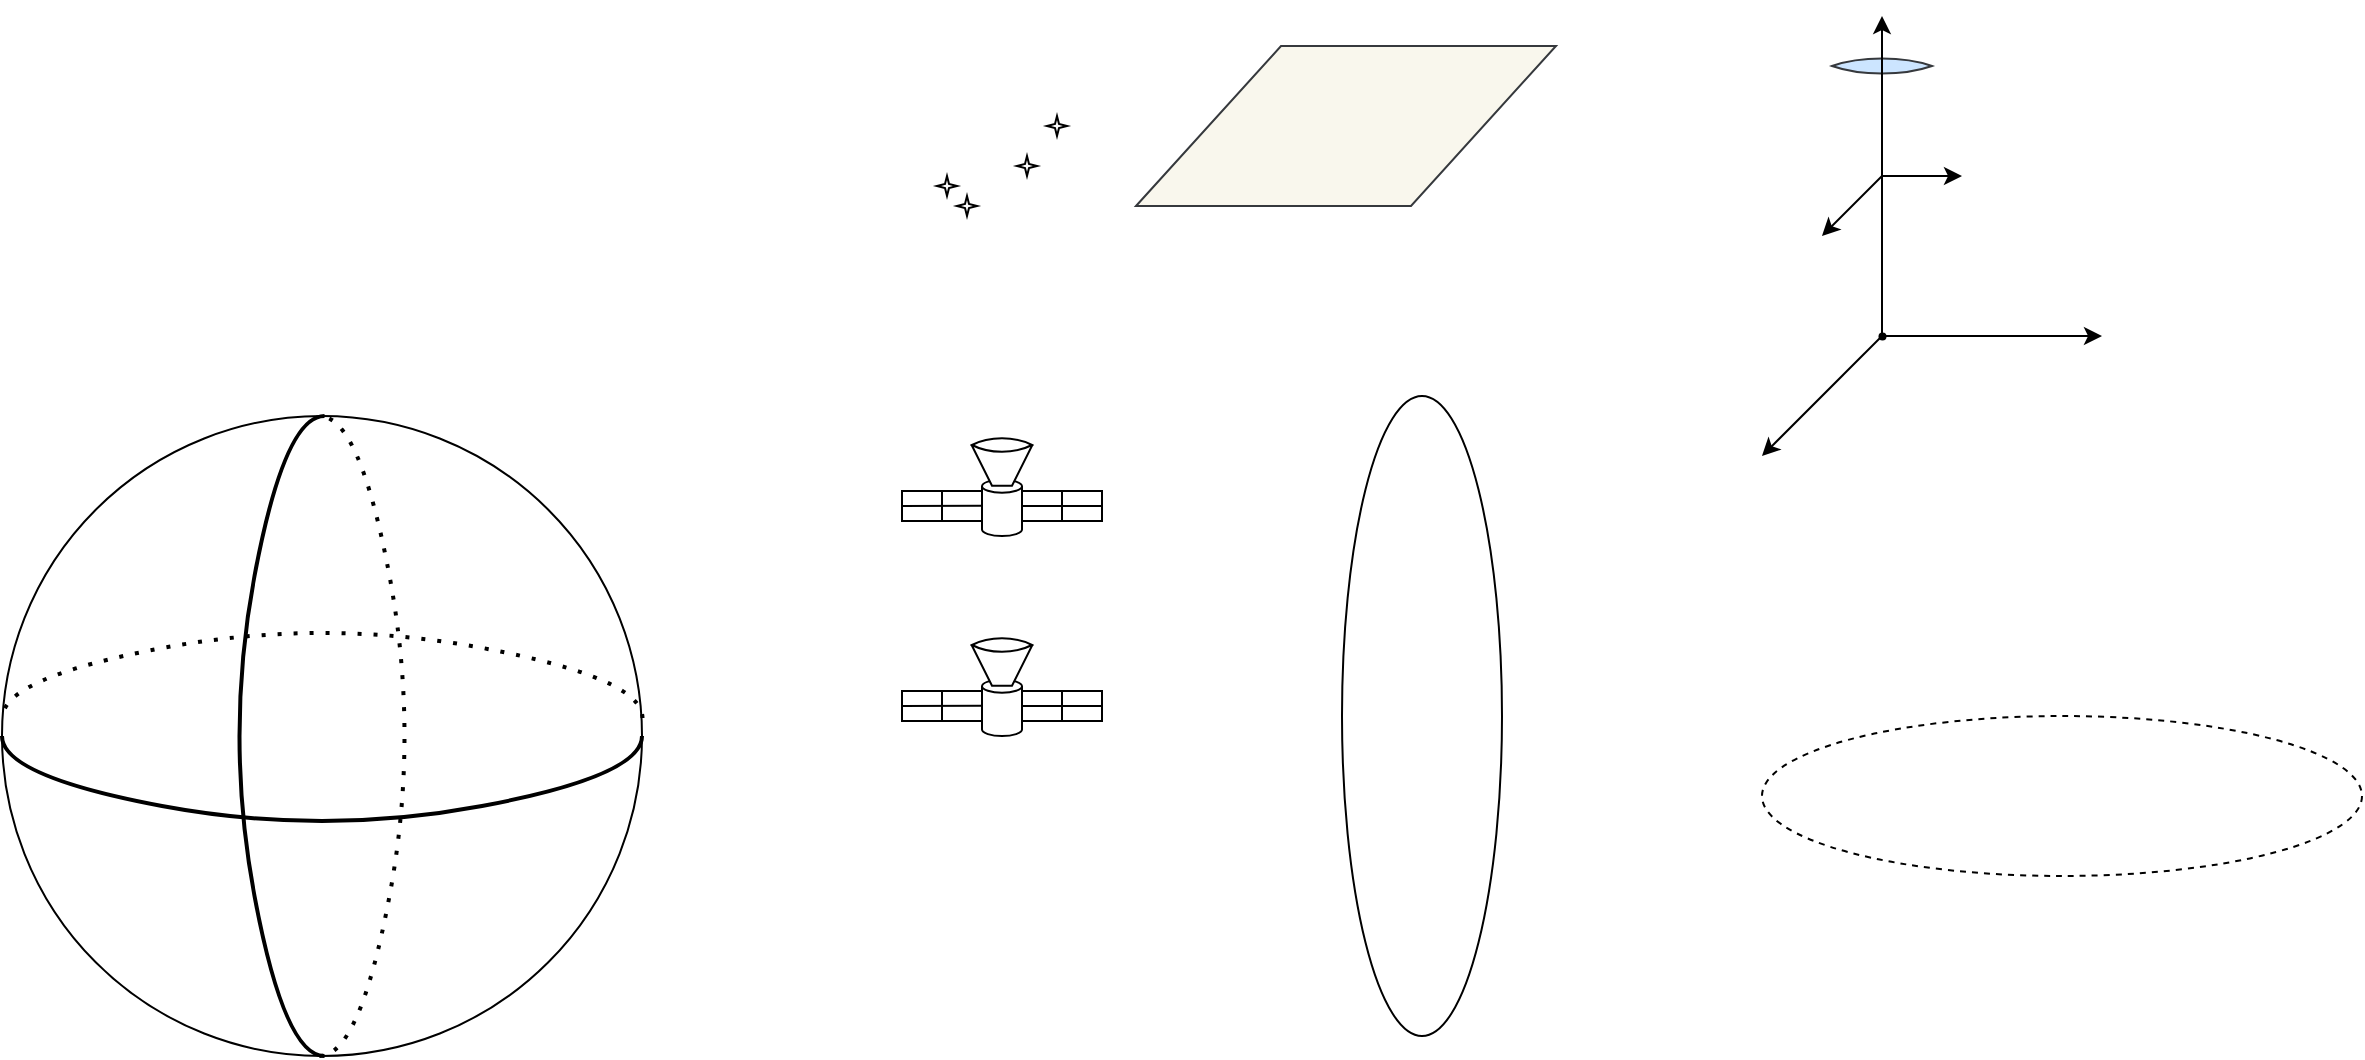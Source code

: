 <mxfile version="24.8.3">
  <diagram name="第 1 页" id="NaJTH4NIzMAEEksRiTwz">
    <mxGraphModel dx="732" dy="172" grid="1" gridSize="10" guides="1" tooltips="1" connect="1" arrows="1" fold="1" page="1" pageScale="1" pageWidth="413" pageHeight="583" background="none" math="0" shadow="0">
      <root>
        <mxCell id="0" />
        <mxCell id="1" parent="0" />
        <mxCell id="goC1J3_DX9Ds1HvQO6Va-15" value="" style="shape=parallelogram;perimeter=parallelogramPerimeter;whiteSpace=wrap;html=1;fixedSize=1;size=72.5;fillColor=#f9f7ed;strokeColor=#36393d;" vertex="1" parent="1">
          <mxGeometry x="207" y="55" width="210" height="80" as="geometry" />
        </mxCell>
        <mxCell id="goC1J3_DX9Ds1HvQO6Va-18" value="" style="whiteSpace=wrap;html=1;shape=mxgraph.basic.pointed_oval;rotation=-90;fillColor=#cce5ff;strokeColor=#36393d;" vertex="1" parent="1">
          <mxGeometry x="575" y="40" width="10" height="50" as="geometry" />
        </mxCell>
        <mxCell id="goC1J3_DX9Ds1HvQO6Va-1" value="" style="endArrow=classic;html=1;rounded=0;" edge="1" parent="1">
          <mxGeometry width="50" height="50" relative="1" as="geometry">
            <mxPoint x="580" y="200" as="sourcePoint" />
            <mxPoint x="580" y="40" as="targetPoint" />
          </mxGeometry>
        </mxCell>
        <mxCell id="goC1J3_DX9Ds1HvQO6Va-2" value="" style="endArrow=classic;html=1;rounded=0;" edge="1" parent="1" source="goC1J3_DX9Ds1HvQO6Va-34">
          <mxGeometry width="50" height="50" relative="1" as="geometry">
            <mxPoint x="580" y="200" as="sourcePoint" />
            <mxPoint x="690" y="200" as="targetPoint" />
          </mxGeometry>
        </mxCell>
        <mxCell id="goC1J3_DX9Ds1HvQO6Va-17" value="" style="endArrow=classic;html=1;rounded=0;" edge="1" parent="1">
          <mxGeometry width="50" height="50" relative="1" as="geometry">
            <mxPoint x="580" y="200" as="sourcePoint" />
            <mxPoint x="520" y="260" as="targetPoint" />
          </mxGeometry>
        </mxCell>
        <mxCell id="goC1J3_DX9Ds1HvQO6Va-19" value="" style="verticalLabelPosition=bottom;verticalAlign=top;html=1;shape=mxgraph.basic.4_point_star_2;dx=0.8;" vertex="1" parent="1">
          <mxGeometry x="107.5" y="120" width="10" height="10" as="geometry" />
        </mxCell>
        <mxCell id="goC1J3_DX9Ds1HvQO6Va-20" value="" style="verticalLabelPosition=bottom;verticalAlign=top;html=1;shape=mxgraph.basic.4_point_star_2;dx=0.8;" vertex="1" parent="1">
          <mxGeometry x="117.5" y="130" width="10" height="10" as="geometry" />
        </mxCell>
        <mxCell id="goC1J3_DX9Ds1HvQO6Va-21" value="" style="verticalLabelPosition=bottom;verticalAlign=top;html=1;shape=mxgraph.basic.4_point_star_2;dx=0.8;" vertex="1" parent="1">
          <mxGeometry x="147.5" y="110" width="10" height="10" as="geometry" />
        </mxCell>
        <mxCell id="goC1J3_DX9Ds1HvQO6Va-22" value="" style="verticalLabelPosition=bottom;verticalAlign=top;html=1;shape=mxgraph.basic.4_point_star_2;dx=0.8;" vertex="1" parent="1">
          <mxGeometry x="162.5" y="90" width="10" height="10" as="geometry" />
        </mxCell>
        <mxCell id="goC1J3_DX9Ds1HvQO6Va-35" value="" style="endArrow=classic;html=1;rounded=0;" edge="1" parent="1" target="goC1J3_DX9Ds1HvQO6Va-34">
          <mxGeometry width="50" height="50" relative="1" as="geometry">
            <mxPoint x="580" y="200" as="sourcePoint" />
            <mxPoint x="690" y="200" as="targetPoint" />
          </mxGeometry>
        </mxCell>
        <mxCell id="goC1J3_DX9Ds1HvQO6Va-34" value="" style="shape=waypoint;sketch=0;fillStyle=solid;size=6;pointerEvents=1;points=[];fillColor=none;resizable=0;rotatable=0;perimeter=centerPerimeter;snapToPoint=1;strokeWidth=0;" vertex="1" parent="1">
          <mxGeometry x="570" y="190" width="20" height="20" as="geometry" />
        </mxCell>
        <mxCell id="goC1J3_DX9Ds1HvQO6Va-36" value="" style="endArrow=classic;html=1;rounded=0;" edge="1" parent="1">
          <mxGeometry width="50" height="50" relative="1" as="geometry">
            <mxPoint x="580" y="120" as="sourcePoint" />
            <mxPoint x="620" y="120" as="targetPoint" />
          </mxGeometry>
        </mxCell>
        <mxCell id="goC1J3_DX9Ds1HvQO6Va-37" value="" style="endArrow=classic;html=1;rounded=0;" edge="1" parent="1">
          <mxGeometry width="50" height="50" relative="1" as="geometry">
            <mxPoint x="580" y="120" as="sourcePoint" />
            <mxPoint x="550" y="150" as="targetPoint" />
          </mxGeometry>
        </mxCell>
        <mxCell id="goC1J3_DX9Ds1HvQO6Va-71" value="" style="ellipse;whiteSpace=wrap;html=1;aspect=fixed;" vertex="1" parent="1">
          <mxGeometry x="-360" y="240" width="320" height="320" as="geometry" />
        </mxCell>
        <mxCell id="goC1J3_DX9Ds1HvQO6Va-72" value="" style="ellipse;whiteSpace=wrap;html=1;shadow=0;gradientColor=none;fillStyle=auto;fillColor=none;dashed=1;perimeterSpacing=0;" vertex="1" parent="1">
          <mxGeometry x="520" y="390" width="300" height="80" as="geometry" />
        </mxCell>
        <mxCell id="goC1J3_DX9Ds1HvQO6Va-73" value="" style="ellipse;whiteSpace=wrap;html=1;shadow=0;direction=south;fillStyle=auto;fillColor=none;" vertex="1" parent="1">
          <mxGeometry x="310" y="230" width="80" height="320" as="geometry" />
        </mxCell>
        <mxCell id="goC1J3_DX9Ds1HvQO6Va-81" value="" style="group" vertex="1" connectable="0" parent="1">
          <mxGeometry x="-248.75" y="240" width="97.5" height="320" as="geometry" />
        </mxCell>
        <mxCell id="goC1J3_DX9Ds1HvQO6Va-76" value="" style="endArrow=none;html=1;strokeWidth=2;rounded=0;curved=1;" edge="1" parent="goC1J3_DX9Ds1HvQO6Va-81">
          <mxGeometry width="50" height="50" relative="1" as="geometry">
            <mxPoint x="50" y="320" as="sourcePoint" />
            <mxPoint x="50" as="targetPoint" />
            <Array as="points">
              <mxPoint x="30" y="320" />
              <mxPoint y="160" />
              <mxPoint x="30" />
            </Array>
          </mxGeometry>
        </mxCell>
        <mxCell id="goC1J3_DX9Ds1HvQO6Va-77" value="" style="endArrow=none;dashed=1;html=1;dashPattern=1 3;strokeWidth=2;rounded=0;curved=1;" edge="1" parent="goC1J3_DX9Ds1HvQO6Va-81">
          <mxGeometry width="50" height="50" relative="1" as="geometry">
            <mxPoint x="47.5" y="320" as="sourcePoint" />
            <mxPoint x="47.5" as="targetPoint" />
            <Array as="points">
              <mxPoint x="67.5" y="320" />
              <mxPoint x="97.5" y="160" />
              <mxPoint x="67.5" />
            </Array>
          </mxGeometry>
        </mxCell>
        <mxCell id="goC1J3_DX9Ds1HvQO6Va-82" value="" style="group;rotation=-90;" vertex="1" connectable="0" parent="1">
          <mxGeometry x="-248.75" y="230" width="97.5" height="320" as="geometry" />
        </mxCell>
        <mxCell id="goC1J3_DX9Ds1HvQO6Va-83" value="" style="endArrow=none;html=1;strokeWidth=2;rounded=0;curved=1;" edge="1" parent="goC1J3_DX9Ds1HvQO6Va-82">
          <mxGeometry width="50" height="50" relative="1" as="geometry">
            <mxPoint x="208.75" y="170" as="sourcePoint" />
            <mxPoint x="-111.25" y="170" as="targetPoint" />
            <Array as="points">
              <mxPoint x="208.75" y="190" />
              <mxPoint x="48.75" y="220" />
              <mxPoint x="-111.25" y="190" />
            </Array>
          </mxGeometry>
        </mxCell>
        <mxCell id="goC1J3_DX9Ds1HvQO6Va-84" value="" style="endArrow=none;dashed=1;html=1;dashPattern=1 3;strokeWidth=2;rounded=0;curved=1;" edge="1" parent="goC1J3_DX9Ds1HvQO6Va-82">
          <mxGeometry width="50" height="50" relative="1" as="geometry">
            <mxPoint x="209" y="161" as="sourcePoint" />
            <mxPoint x="-111" y="161" as="targetPoint" />
            <Array as="points">
              <mxPoint x="209" y="141" />
              <mxPoint x="49" y="111" />
              <mxPoint x="-111" y="141" />
            </Array>
          </mxGeometry>
        </mxCell>
        <mxCell id="goC1J3_DX9Ds1HvQO6Va-90" value="" style="group" vertex="1" connectable="0" parent="1">
          <mxGeometry x="90" y="250" width="100" height="50" as="geometry" />
        </mxCell>
        <mxCell id="goC1J3_DX9Ds1HvQO6Va-38" value="" style="rounded=0;whiteSpace=wrap;html=1;glass=0;shadow=0;" vertex="1" parent="goC1J3_DX9Ds1HvQO6Va-90">
          <mxGeometry y="27.5" width="40" height="15" as="geometry" />
        </mxCell>
        <mxCell id="goC1J3_DX9Ds1HvQO6Va-42" value="" style="rounded=0;whiteSpace=wrap;html=1;glass=0;shadow=0;" vertex="1" parent="goC1J3_DX9Ds1HvQO6Va-90">
          <mxGeometry x="60" y="27.5" width="40" height="15" as="geometry" />
        </mxCell>
        <mxCell id="goC1J3_DX9Ds1HvQO6Va-43" value="" style="shape=cylinder3;whiteSpace=wrap;html=1;boundedLbl=1;backgroundOutline=1;size=3.218;" vertex="1" parent="goC1J3_DX9Ds1HvQO6Va-90">
          <mxGeometry x="40" y="21.88" width="20" height="28.12" as="geometry" />
        </mxCell>
        <mxCell id="goC1J3_DX9Ds1HvQO6Va-41" value="" style="shape=trapezoid;perimeter=trapezoidPerimeter;whiteSpace=wrap;html=1;fixedSize=1;flipV=1;size=10;" vertex="1" parent="goC1J3_DX9Ds1HvQO6Va-90">
          <mxGeometry x="35" y="4.88" width="30" height="20" as="geometry" />
        </mxCell>
        <mxCell id="goC1J3_DX9Ds1HvQO6Va-45" value="" style="whiteSpace=wrap;html=1;shape=mxgraph.basic.pointed_oval;direction=south;movable=1;resizable=1;rotatable=1;deletable=1;editable=1;locked=0;connectable=1;" vertex="1" parent="goC1J3_DX9Ds1HvQO6Va-90">
          <mxGeometry x="35" width="30" height="9" as="geometry" />
        </mxCell>
        <mxCell id="goC1J3_DX9Ds1HvQO6Va-86" value="" style="endArrow=none;html=1;rounded=0;entryX=0.008;entryY=0.462;entryDx=0;entryDy=0;entryPerimeter=0;exitX=0;exitY=0.5;exitDx=0;exitDy=0;" edge="1" parent="goC1J3_DX9Ds1HvQO6Va-90" source="goC1J3_DX9Ds1HvQO6Va-38" target="goC1J3_DX9Ds1HvQO6Va-43">
          <mxGeometry width="50" height="50" relative="1" as="geometry">
            <mxPoint x="-10" y="70" as="sourcePoint" />
            <mxPoint x="40" y="20" as="targetPoint" />
          </mxGeometry>
        </mxCell>
        <mxCell id="goC1J3_DX9Ds1HvQO6Va-87" value="" style="endArrow=none;html=1;rounded=0;entryX=0.5;entryY=0;entryDx=0;entryDy=0;exitX=0.5;exitY=1;exitDx=0;exitDy=0;" edge="1" parent="goC1J3_DX9Ds1HvQO6Va-90" source="goC1J3_DX9Ds1HvQO6Va-38" target="goC1J3_DX9Ds1HvQO6Va-38">
          <mxGeometry width="50" height="50" relative="1" as="geometry">
            <mxPoint x="-10" y="70" as="sourcePoint" />
            <mxPoint x="40" y="20" as="targetPoint" />
          </mxGeometry>
        </mxCell>
        <mxCell id="goC1J3_DX9Ds1HvQO6Va-88" value="" style="endArrow=none;html=1;rounded=0;entryX=1;entryY=0.5;entryDx=0;entryDy=0;" edge="1" parent="goC1J3_DX9Ds1HvQO6Va-90" target="goC1J3_DX9Ds1HvQO6Va-42">
          <mxGeometry width="50" height="50" relative="1" as="geometry">
            <mxPoint x="60" y="35" as="sourcePoint" />
            <mxPoint x="100" y="34.5" as="targetPoint" />
          </mxGeometry>
        </mxCell>
        <mxCell id="goC1J3_DX9Ds1HvQO6Va-89" value="" style="endArrow=none;html=1;rounded=0;entryX=0.5;entryY=0;entryDx=0;entryDy=0;exitX=0.5;exitY=1;exitDx=0;exitDy=0;" edge="1" parent="goC1J3_DX9Ds1HvQO6Va-90">
          <mxGeometry width="50" height="50" relative="1" as="geometry">
            <mxPoint x="80" y="42.5" as="sourcePoint" />
            <mxPoint x="80" y="27.5" as="targetPoint" />
          </mxGeometry>
        </mxCell>
        <mxCell id="goC1J3_DX9Ds1HvQO6Va-91" value="" style="group" vertex="1" connectable="0" parent="1">
          <mxGeometry x="90" y="350" width="100" height="50" as="geometry" />
        </mxCell>
        <mxCell id="goC1J3_DX9Ds1HvQO6Va-92" value="" style="rounded=0;whiteSpace=wrap;html=1;glass=0;shadow=0;" vertex="1" parent="goC1J3_DX9Ds1HvQO6Va-91">
          <mxGeometry y="27.5" width="40" height="15" as="geometry" />
        </mxCell>
        <mxCell id="goC1J3_DX9Ds1HvQO6Va-93" value="" style="rounded=0;whiteSpace=wrap;html=1;glass=0;shadow=0;" vertex="1" parent="goC1J3_DX9Ds1HvQO6Va-91">
          <mxGeometry x="60" y="27.5" width="40" height="15" as="geometry" />
        </mxCell>
        <mxCell id="goC1J3_DX9Ds1HvQO6Va-94" value="" style="shape=cylinder3;whiteSpace=wrap;html=1;boundedLbl=1;backgroundOutline=1;size=3.218;" vertex="1" parent="goC1J3_DX9Ds1HvQO6Va-91">
          <mxGeometry x="40" y="21.88" width="20" height="28.12" as="geometry" />
        </mxCell>
        <mxCell id="goC1J3_DX9Ds1HvQO6Va-95" value="" style="shape=trapezoid;perimeter=trapezoidPerimeter;whiteSpace=wrap;html=1;fixedSize=1;flipV=1;size=10;" vertex="1" parent="goC1J3_DX9Ds1HvQO6Va-91">
          <mxGeometry x="35" y="4.88" width="30" height="20" as="geometry" />
        </mxCell>
        <mxCell id="goC1J3_DX9Ds1HvQO6Va-96" value="" style="whiteSpace=wrap;html=1;shape=mxgraph.basic.pointed_oval;direction=south;movable=1;resizable=1;rotatable=1;deletable=1;editable=1;locked=0;connectable=1;" vertex="1" parent="goC1J3_DX9Ds1HvQO6Va-91">
          <mxGeometry x="35" width="30" height="9" as="geometry" />
        </mxCell>
        <mxCell id="goC1J3_DX9Ds1HvQO6Va-97" value="" style="endArrow=none;html=1;rounded=0;entryX=0.008;entryY=0.462;entryDx=0;entryDy=0;entryPerimeter=0;exitX=0;exitY=0.5;exitDx=0;exitDy=0;" edge="1" parent="goC1J3_DX9Ds1HvQO6Va-91" source="goC1J3_DX9Ds1HvQO6Va-92" target="goC1J3_DX9Ds1HvQO6Va-94">
          <mxGeometry width="50" height="50" relative="1" as="geometry">
            <mxPoint x="-10" y="70" as="sourcePoint" />
            <mxPoint x="40" y="20" as="targetPoint" />
          </mxGeometry>
        </mxCell>
        <mxCell id="goC1J3_DX9Ds1HvQO6Va-98" value="" style="endArrow=none;html=1;rounded=0;entryX=0.5;entryY=0;entryDx=0;entryDy=0;exitX=0.5;exitY=1;exitDx=0;exitDy=0;" edge="1" parent="goC1J3_DX9Ds1HvQO6Va-91" source="goC1J3_DX9Ds1HvQO6Va-92" target="goC1J3_DX9Ds1HvQO6Va-92">
          <mxGeometry width="50" height="50" relative="1" as="geometry">
            <mxPoint x="-10" y="70" as="sourcePoint" />
            <mxPoint x="40" y="20" as="targetPoint" />
          </mxGeometry>
        </mxCell>
        <mxCell id="goC1J3_DX9Ds1HvQO6Va-99" value="" style="endArrow=none;html=1;rounded=0;entryX=1;entryY=0.5;entryDx=0;entryDy=0;" edge="1" parent="goC1J3_DX9Ds1HvQO6Va-91" target="goC1J3_DX9Ds1HvQO6Va-93">
          <mxGeometry width="50" height="50" relative="1" as="geometry">
            <mxPoint x="60" y="35" as="sourcePoint" />
            <mxPoint x="100" y="34.5" as="targetPoint" />
          </mxGeometry>
        </mxCell>
        <mxCell id="goC1J3_DX9Ds1HvQO6Va-100" value="" style="endArrow=none;html=1;rounded=0;entryX=0.5;entryY=0;entryDx=0;entryDy=0;exitX=0.5;exitY=1;exitDx=0;exitDy=0;" edge="1" parent="goC1J3_DX9Ds1HvQO6Va-91">
          <mxGeometry width="50" height="50" relative="1" as="geometry">
            <mxPoint x="80" y="42.5" as="sourcePoint" />
            <mxPoint x="80" y="27.5" as="targetPoint" />
          </mxGeometry>
        </mxCell>
      </root>
    </mxGraphModel>
  </diagram>
</mxfile>
